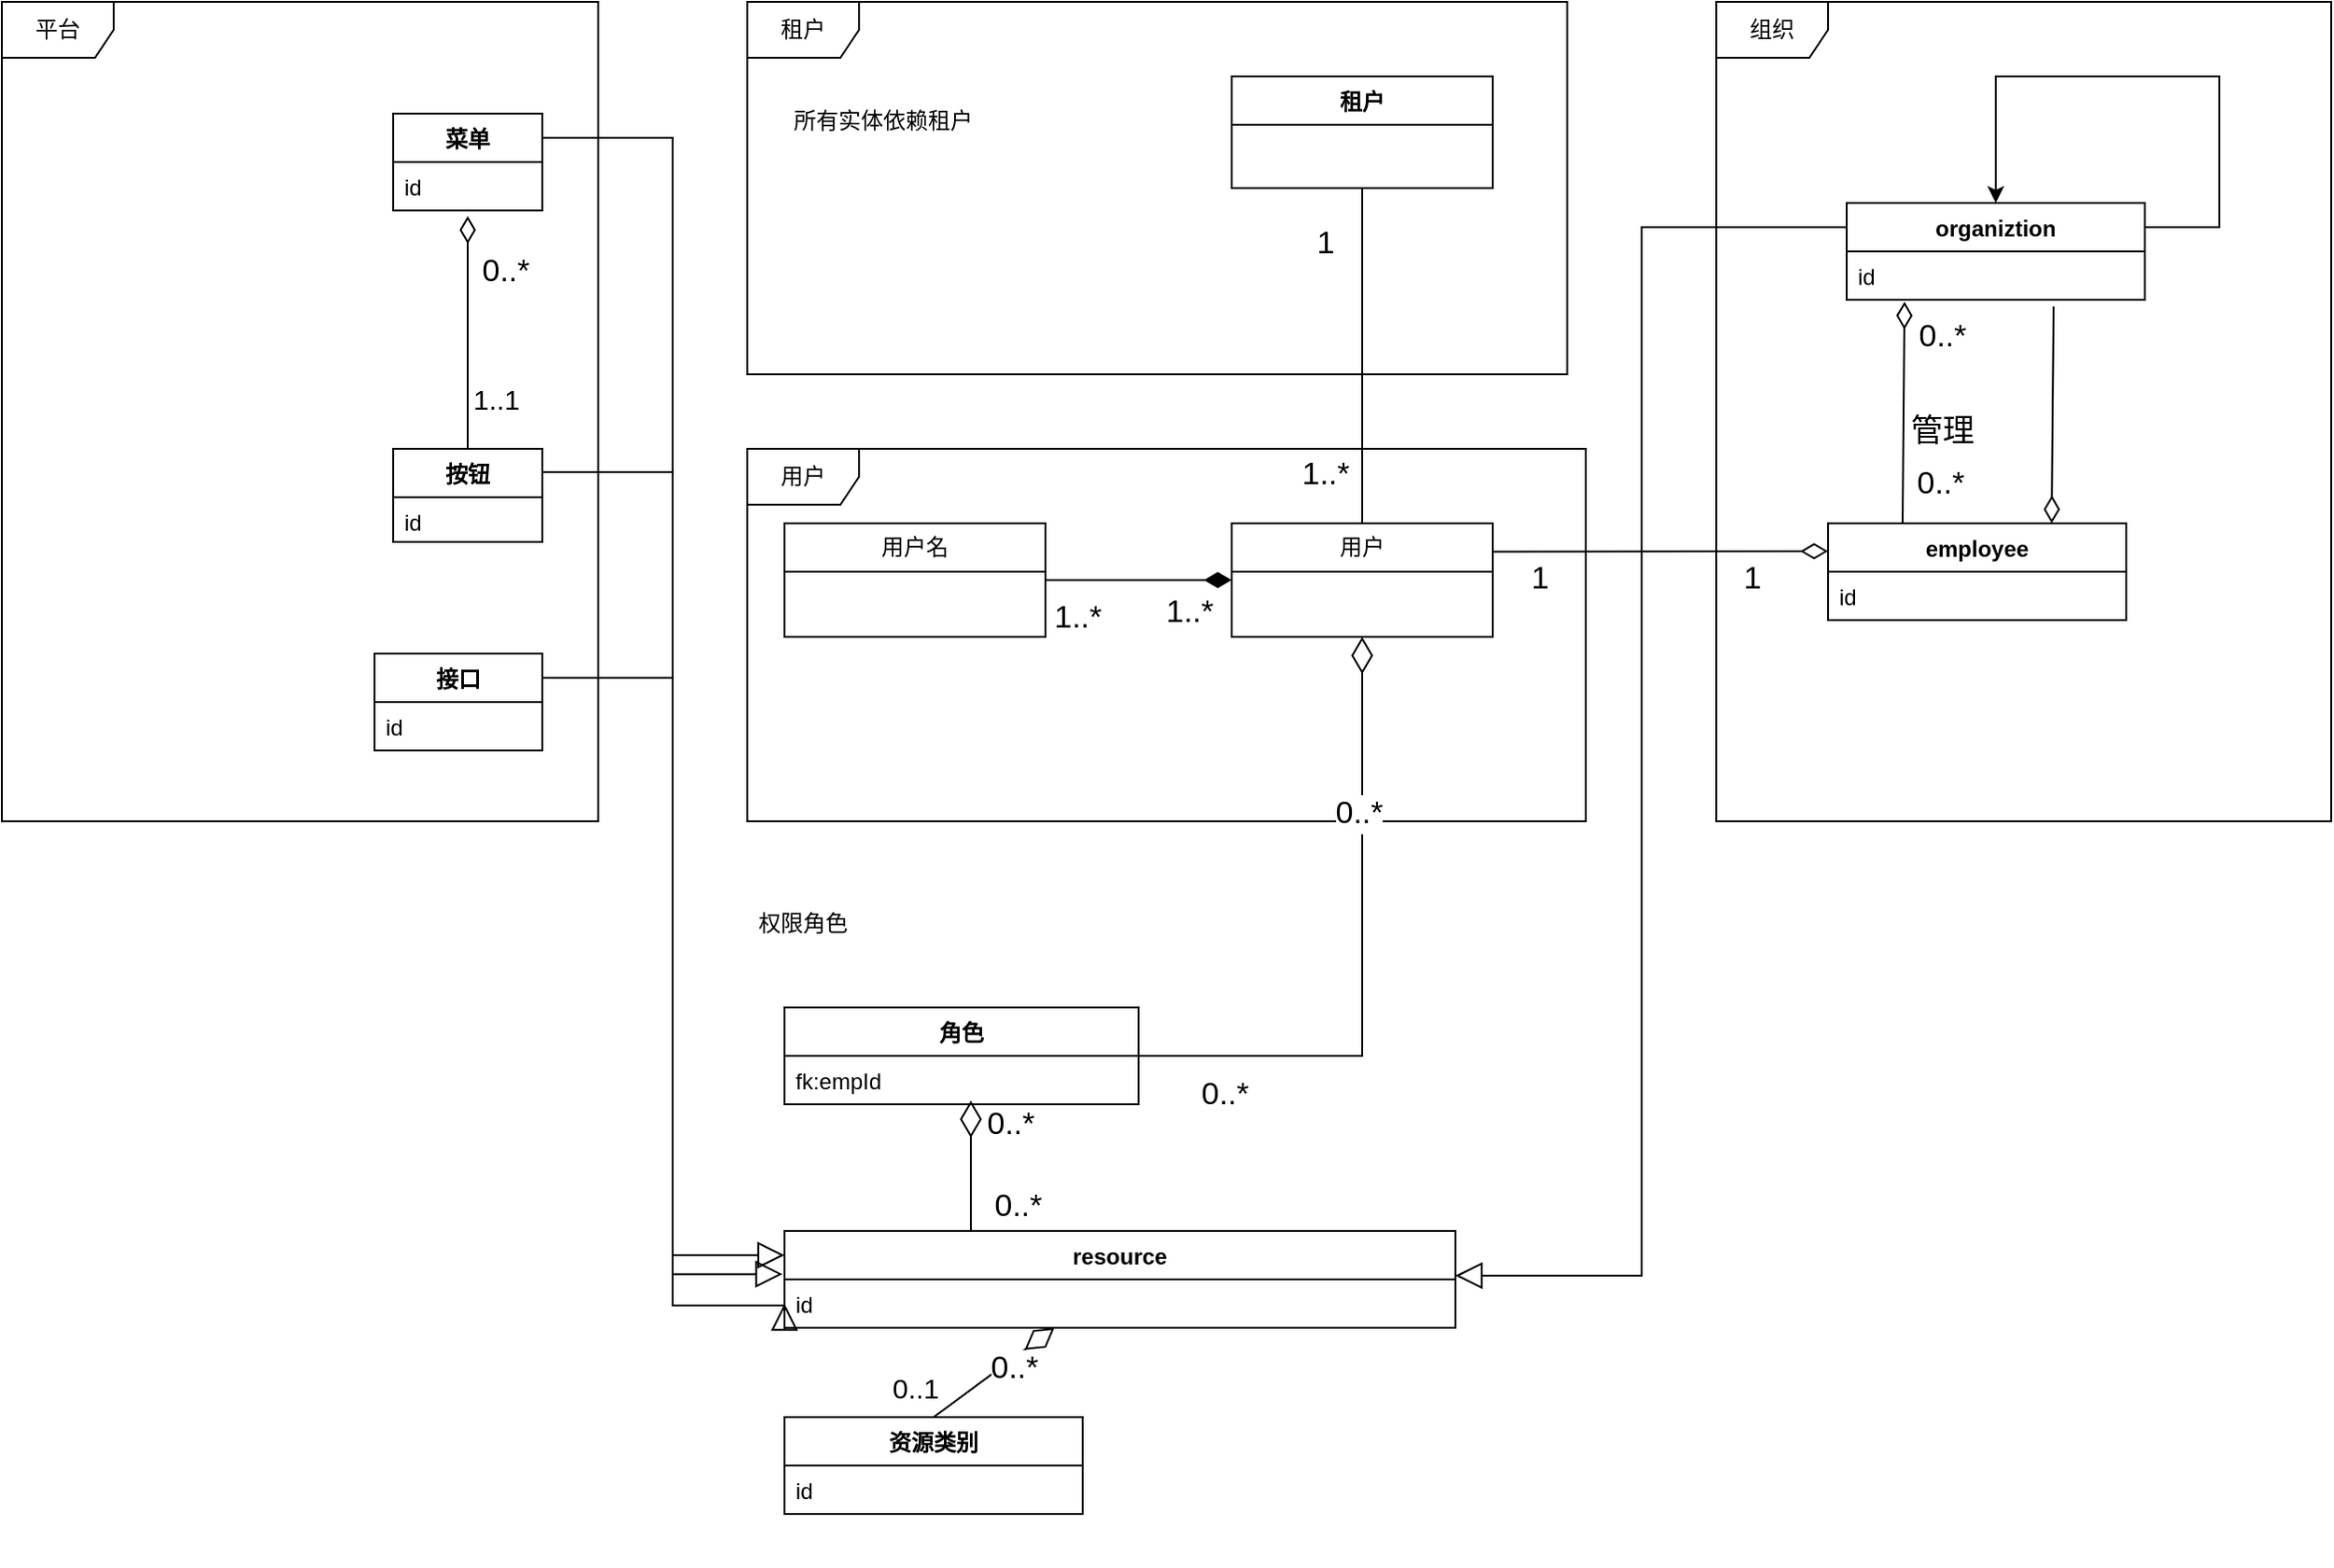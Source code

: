 <mxfile version="21.1.0" type="github">
  <diagram name="Page-1" id="c4acf3e9-155e-7222-9cf6-157b1a14988f">
    <mxGraphModel dx="2284" dy="1864" grid="1" gridSize="10" guides="1" tooltips="1" connect="1" arrows="1" fold="1" page="1" pageScale="1" pageWidth="850" pageHeight="1100" background="none" math="0" shadow="0">
      <root>
        <mxCell id="0" />
        <mxCell id="1" parent="0" />
        <mxCell id="0RFwIcLYO04Bj1ifUBIb-132" style="rounded=0;orthogonalLoop=1;jettySize=auto;html=1;exitX=0.25;exitY=0;exitDx=0;exitDy=0;endArrow=diamondThin;endFill=0;endSize=12;entryX=0.194;entryY=1.038;entryDx=0;entryDy=0;entryPerimeter=0;" parent="1" source="0RFwIcLYO04Bj1ifUBIb-25" target="0RFwIcLYO04Bj1ifUBIb-41" edge="1">
          <mxGeometry relative="1" as="geometry">
            <mxPoint x="620" y="-180" as="targetPoint" />
          </mxGeometry>
        </mxCell>
        <mxCell id="bzOQo8LtT85Y9c2L1Ar0-61" value="&lt;span style=&quot;font-size: 17px;&quot;&gt;管理&lt;/span&gt;" style="edgeLabel;html=1;align=center;verticalAlign=middle;resizable=0;points=[];" vertex="1" connectable="0" parent="0RFwIcLYO04Bj1ifUBIb-132">
          <mxGeometry x="0.306" y="-3" relative="1" as="geometry">
            <mxPoint x="17" y="28" as="offset" />
          </mxGeometry>
        </mxCell>
        <mxCell id="bzOQo8LtT85Y9c2L1Ar0-66" value="&lt;font style=&quot;font-size: 17px;&quot;&gt;0..*&lt;/font&gt;" style="edgeLabel;html=1;align=center;verticalAlign=middle;resizable=0;points=[];" vertex="1" connectable="0" parent="0RFwIcLYO04Bj1ifUBIb-132">
          <mxGeometry x="0.678" y="-1" relative="1" as="geometry">
            <mxPoint x="19" as="offset" />
          </mxGeometry>
        </mxCell>
        <mxCell id="bzOQo8LtT85Y9c2L1Ar0-67" value="&lt;font style=&quot;font-size: 17px;&quot;&gt;0..*&lt;/font&gt;" style="edgeLabel;html=1;align=center;verticalAlign=middle;resizable=0;points=[];" vertex="1" connectable="0" parent="0RFwIcLYO04Bj1ifUBIb-132">
          <mxGeometry x="-0.644" y="-5" relative="1" as="geometry">
            <mxPoint x="15" as="offset" />
          </mxGeometry>
        </mxCell>
        <mxCell id="0RFwIcLYO04Bj1ifUBIb-25" value="employee" style="swimlane;fontStyle=1;align=center;verticalAlign=top;childLayout=stackLayout;horizontal=1;startSize=26;horizontalStack=0;resizeParent=1;resizeParentMax=0;resizeLast=0;collapsible=1;marginBottom=0;whiteSpace=wrap;html=1;" parent="1" vertex="1">
          <mxGeometry x="580" width="160" height="52" as="geometry" />
        </mxCell>
        <mxCell id="0RFwIcLYO04Bj1ifUBIb-26" value="id" style="text;strokeColor=none;fillColor=none;align=left;verticalAlign=top;spacingLeft=4;spacingRight=4;overflow=hidden;rotatable=0;points=[[0,0.5],[1,0.5]];portConstraint=eastwest;whiteSpace=wrap;html=1;" parent="0RFwIcLYO04Bj1ifUBIb-25" vertex="1">
          <mxGeometry y="26" width="160" height="26" as="geometry" />
        </mxCell>
        <mxCell id="0RFwIcLYO04Bj1ifUBIb-29" value="租户" style="swimlane;fontStyle=1;align=center;verticalAlign=top;childLayout=stackLayout;horizontal=1;startSize=26;horizontalStack=0;resizeParent=1;resizeParentMax=0;resizeLast=0;collapsible=1;marginBottom=0;whiteSpace=wrap;html=1;" parent="1" vertex="1">
          <mxGeometry x="260" y="-240" width="140" height="60" as="geometry" />
        </mxCell>
        <mxCell id="0RFwIcLYO04Bj1ifUBIb-55" style="rounded=0;orthogonalLoop=1;jettySize=auto;html=1;exitX=0.694;exitY=1.138;exitDx=0;exitDy=0;exitPerimeter=0;entryX=0.75;entryY=0;entryDx=0;entryDy=0;endArrow=diamondThin;endFill=0;endSize=12;" parent="1" source="0RFwIcLYO04Bj1ifUBIb-41" target="0RFwIcLYO04Bj1ifUBIb-25" edge="1">
          <mxGeometry relative="1" as="geometry">
            <mxPoint x="675.04" y="-122.988" as="sourcePoint" />
            <mxPoint x="1180" y="170" as="targetPoint" />
          </mxGeometry>
        </mxCell>
        <mxCell id="bzOQo8LtT85Y9c2L1Ar0-63" style="rounded=0;orthogonalLoop=1;jettySize=auto;html=1;exitX=0;exitY=0.25;exitDx=0;exitDy=0;endArrow=block;endFill=0;endSize=12;edgeStyle=orthogonalEdgeStyle;" edge="1" parent="1" source="0RFwIcLYO04Bj1ifUBIb-40">
          <mxGeometry relative="1" as="geometry">
            <mxPoint x="380" y="404" as="targetPoint" />
            <Array as="points">
              <mxPoint x="480" y="-159" />
              <mxPoint x="480" y="404" />
            </Array>
          </mxGeometry>
        </mxCell>
        <mxCell id="0RFwIcLYO04Bj1ifUBIb-40" value="organiztion" style="swimlane;fontStyle=1;align=center;verticalAlign=top;childLayout=stackLayout;horizontal=1;startSize=26;horizontalStack=0;resizeParent=1;resizeParentMax=0;resizeLast=0;collapsible=1;marginBottom=0;whiteSpace=wrap;html=1;" parent="1" vertex="1">
          <mxGeometry x="590" y="-172" width="160" height="52" as="geometry" />
        </mxCell>
        <mxCell id="0RFwIcLYO04Bj1ifUBIb-41" value="id" style="text;strokeColor=none;fillColor=none;align=left;verticalAlign=top;spacingLeft=4;spacingRight=4;overflow=hidden;rotatable=0;points=[[0,0.5],[1,0.5]];portConstraint=eastwest;whiteSpace=wrap;html=1;" parent="0RFwIcLYO04Bj1ifUBIb-40" vertex="1">
          <mxGeometry y="26" width="160" height="26" as="geometry" />
        </mxCell>
        <mxCell id="0RFwIcLYO04Bj1ifUBIb-111" value="租户" style="shape=umlFrame;whiteSpace=wrap;html=1;pointerEvents=0;" parent="1" vertex="1">
          <mxGeometry y="-280" width="440" height="200" as="geometry" />
        </mxCell>
        <mxCell id="0RFwIcLYO04Bj1ifUBIb-113" value="组织" style="shape=umlFrame;whiteSpace=wrap;html=1;pointerEvents=0;" parent="1" vertex="1">
          <mxGeometry x="520" y="-280" width="330" height="440" as="geometry" />
        </mxCell>
        <mxCell id="bzOQo8LtT85Y9c2L1Ar0-2" value="&lt;h1&gt;&lt;span style=&quot;background-color: initial; font-size: 12px; font-weight: normal;&quot;&gt;所有实体依赖租户&lt;/span&gt;&lt;br&gt;&lt;/h1&gt;" style="text;html=1;strokeColor=none;fillColor=none;spacing=5;spacingTop=-20;whiteSpace=wrap;overflow=hidden;rounded=0;" vertex="1" parent="1">
          <mxGeometry x="20" y="-240" width="190" height="120" as="geometry" />
        </mxCell>
        <mxCell id="bzOQo8LtT85Y9c2L1Ar0-4" value="用户" style="shape=umlFrame;whiteSpace=wrap;html=1;pointerEvents=0;" vertex="1" parent="1">
          <mxGeometry y="-40" width="450" height="200" as="geometry" />
        </mxCell>
        <mxCell id="bzOQo8LtT85Y9c2L1Ar0-16" value="用户名" style="swimlane;fontStyle=0;childLayout=stackLayout;horizontal=1;startSize=26;fillColor=none;horizontalStack=0;resizeParent=1;resizeParentMax=0;resizeLast=0;collapsible=1;marginBottom=0;whiteSpace=wrap;html=1;" vertex="1" parent="1">
          <mxGeometry x="20" width="140" height="61" as="geometry" />
        </mxCell>
        <mxCell id="bzOQo8LtT85Y9c2L1Ar0-21" style="rounded=0;orthogonalLoop=1;jettySize=auto;html=1;exitX=0.5;exitY=0;exitDx=0;exitDy=0;endArrow=none;endFill=0;startArrow=none;startFill=0;strokeWidth=1;targetPerimeterSpacing=0;endSize=12;startSize=12;entryX=0.5;entryY=1;entryDx=0;entryDy=0;" edge="1" parent="1" source="bzOQo8LtT85Y9c2L1Ar0-20" target="0RFwIcLYO04Bj1ifUBIb-29">
          <mxGeometry relative="1" as="geometry">
            <mxPoint x="50" y="-190" as="targetPoint" />
          </mxGeometry>
        </mxCell>
        <mxCell id="bzOQo8LtT85Y9c2L1Ar0-22" value="&lt;font style=&quot;font-size: 17px;&quot;&gt;1&lt;/font&gt;" style="edgeLabel;html=1;align=center;verticalAlign=middle;resizable=0;points=[];" vertex="1" connectable="0" parent="bzOQo8LtT85Y9c2L1Ar0-21">
          <mxGeometry x="0.743" y="3" relative="1" as="geometry">
            <mxPoint x="-17" y="7" as="offset" />
          </mxGeometry>
        </mxCell>
        <mxCell id="bzOQo8LtT85Y9c2L1Ar0-24" value="&lt;font style=&quot;font-size: 17px;&quot;&gt;1..*&lt;/font&gt;" style="edgeLabel;html=1;align=center;verticalAlign=middle;resizable=0;points=[];" vertex="1" connectable="0" parent="bzOQo8LtT85Y9c2L1Ar0-21">
          <mxGeometry x="-0.71" y="1" relative="1" as="geometry">
            <mxPoint x="-19" as="offset" />
          </mxGeometry>
        </mxCell>
        <mxCell id="bzOQo8LtT85Y9c2L1Ar0-25" style="rounded=0;orthogonalLoop=1;jettySize=auto;html=1;exitX=0;exitY=0.5;exitDx=0;exitDy=0;entryX=1;entryY=0.5;entryDx=0;entryDy=0;startArrow=diamondThin;startFill=1;endSize=12;startSize=12;endArrow=none;endFill=0;" edge="1" parent="1" source="bzOQo8LtT85Y9c2L1Ar0-20" target="bzOQo8LtT85Y9c2L1Ar0-16">
          <mxGeometry relative="1" as="geometry" />
        </mxCell>
        <mxCell id="bzOQo8LtT85Y9c2L1Ar0-27" value="&lt;font style=&quot;font-size: 17px;&quot;&gt;1..*&lt;/font&gt;" style="edgeLabel;html=1;align=center;verticalAlign=middle;resizable=0;points=[];" vertex="1" connectable="0" parent="bzOQo8LtT85Y9c2L1Ar0-25">
          <mxGeometry x="-0.643" y="-2" relative="1" as="geometry">
            <mxPoint x="-5" y="19" as="offset" />
          </mxGeometry>
        </mxCell>
        <mxCell id="bzOQo8LtT85Y9c2L1Ar0-28" value="&lt;font style=&quot;font-size: 17px;&quot;&gt;1..*&lt;/font&gt;" style="edgeLabel;html=1;align=center;verticalAlign=middle;resizable=0;points=[];" vertex="1" connectable="0" parent="bzOQo8LtT85Y9c2L1Ar0-25">
          <mxGeometry x="0.657" y="-4" relative="1" as="geometry">
            <mxPoint y="24" as="offset" />
          </mxGeometry>
        </mxCell>
        <mxCell id="bzOQo8LtT85Y9c2L1Ar0-62" style="rounded=0;orthogonalLoop=1;jettySize=auto;html=1;exitX=1;exitY=0.25;exitDx=0;exitDy=0;endArrow=diamondThin;endFill=0;endSize=12;" edge="1" parent="1" source="bzOQo8LtT85Y9c2L1Ar0-20">
          <mxGeometry relative="1" as="geometry">
            <mxPoint x="580" y="15" as="targetPoint" />
          </mxGeometry>
        </mxCell>
        <mxCell id="bzOQo8LtT85Y9c2L1Ar0-68" value="&lt;font style=&quot;font-size: 17px;&quot;&gt;1&lt;/font&gt;" style="edgeLabel;html=1;align=center;verticalAlign=middle;resizable=0;points=[];" vertex="1" connectable="0" parent="bzOQo8LtT85Y9c2L1Ar0-62">
          <mxGeometry x="-0.702" y="-4" relative="1" as="geometry">
            <mxPoint x="-2" y="11" as="offset" />
          </mxGeometry>
        </mxCell>
        <mxCell id="bzOQo8LtT85Y9c2L1Ar0-69" value="&lt;font style=&quot;font-size: 17px;&quot;&gt;1&lt;/font&gt;" style="edgeLabel;html=1;align=center;verticalAlign=middle;resizable=0;points=[];" vertex="1" connectable="0" parent="bzOQo8LtT85Y9c2L1Ar0-62">
          <mxGeometry x="0.545" y="1" relative="1" as="geometry">
            <mxPoint y="16" as="offset" />
          </mxGeometry>
        </mxCell>
        <mxCell id="bzOQo8LtT85Y9c2L1Ar0-20" value="用户" style="swimlane;fontStyle=0;childLayout=stackLayout;horizontal=1;startSize=26;fillColor=none;horizontalStack=0;resizeParent=1;resizeParentMax=0;resizeLast=0;collapsible=1;marginBottom=0;whiteSpace=wrap;html=1;" vertex="1" parent="1">
          <mxGeometry x="260" width="140" height="61" as="geometry" />
        </mxCell>
        <mxCell id="bzOQo8LtT85Y9c2L1Ar0-29" value="角色" style="swimlane;fontStyle=1;align=center;verticalAlign=top;childLayout=stackLayout;horizontal=1;startSize=26;horizontalStack=0;resizeParent=1;resizeParentMax=0;resizeLast=0;collapsible=1;marginBottom=0;whiteSpace=wrap;html=1;" vertex="1" parent="1">
          <mxGeometry x="20" y="260" width="190" height="52" as="geometry" />
        </mxCell>
        <mxCell id="bzOQo8LtT85Y9c2L1Ar0-32" value="fk:empId" style="text;strokeColor=none;fillColor=none;align=left;verticalAlign=top;spacingLeft=4;spacingRight=4;overflow=hidden;rotatable=0;points=[[0,0.5],[1,0.5]];portConstraint=eastwest;whiteSpace=wrap;html=1;" vertex="1" parent="bzOQo8LtT85Y9c2L1Ar0-29">
          <mxGeometry y="26" width="190" height="26" as="geometry" />
        </mxCell>
        <mxCell id="bzOQo8LtT85Y9c2L1Ar0-55" style="rounded=0;orthogonalLoop=1;jettySize=auto;html=1;endArrow=diamondThin;endFill=0;startSize=17;endSize=17;" edge="1" parent="1">
          <mxGeometry relative="1" as="geometry">
            <mxPoint x="120" y="380" as="sourcePoint" />
            <mxPoint x="120" y="310" as="targetPoint" />
          </mxGeometry>
        </mxCell>
        <mxCell id="bzOQo8LtT85Y9c2L1Ar0-58" value="&lt;font style=&quot;font-size: 17px;&quot;&gt;0..*&lt;/font&gt;" style="edgeLabel;html=1;align=center;verticalAlign=middle;resizable=0;points=[];" vertex="1" connectable="0" parent="bzOQo8LtT85Y9c2L1Ar0-55">
          <mxGeometry x="0.626" y="-2" relative="1" as="geometry">
            <mxPoint x="19" as="offset" />
          </mxGeometry>
        </mxCell>
        <mxCell id="bzOQo8LtT85Y9c2L1Ar0-60" value="&lt;font style=&quot;font-size: 17px;&quot;&gt;0..*&lt;/font&gt;" style="edgeLabel;html=1;align=center;verticalAlign=middle;resizable=0;points=[];" vertex="1" connectable="0" parent="bzOQo8LtT85Y9c2L1Ar0-55">
          <mxGeometry x="-0.614" y="-3" relative="1" as="geometry">
            <mxPoint x="22" as="offset" />
          </mxGeometry>
        </mxCell>
        <mxCell id="bzOQo8LtT85Y9c2L1Ar0-33" value="resource" style="swimlane;fontStyle=1;align=center;verticalAlign=top;childLayout=stackLayout;horizontal=1;startSize=26;horizontalStack=0;resizeParent=1;resizeParentMax=0;resizeLast=0;collapsible=1;marginBottom=0;whiteSpace=wrap;html=1;" vertex="1" parent="1">
          <mxGeometry x="20" y="380" width="360" height="52" as="geometry" />
        </mxCell>
        <mxCell id="bzOQo8LtT85Y9c2L1Ar0-34" value="id" style="text;strokeColor=none;fillColor=none;align=left;verticalAlign=top;spacingLeft=4;spacingRight=4;overflow=hidden;rotatable=0;points=[[0,0.5],[1,0.5]];portConstraint=eastwest;whiteSpace=wrap;html=1;" vertex="1" parent="bzOQo8LtT85Y9c2L1Ar0-33">
          <mxGeometry y="26" width="360" height="26" as="geometry" />
        </mxCell>
        <mxCell id="bzOQo8LtT85Y9c2L1Ar0-45" value="权限角色" style="shape=umlFrame;whiteSpace=wrap;html=1;pointerEvents=0;strokeColor=none;" vertex="1" parent="1">
          <mxGeometry y="200" width="440" height="360" as="geometry" />
        </mxCell>
        <mxCell id="bzOQo8LtT85Y9c2L1Ar0-48" style="rounded=0;orthogonalLoop=1;jettySize=auto;html=1;entryX=0.5;entryY=1;entryDx=0;entryDy=0;endArrow=diamondThin;endFill=0;strokeWidth=1;endSize=17;edgeStyle=orthogonalEdgeStyle;" edge="1" parent="1" source="bzOQo8LtT85Y9c2L1Ar0-29" target="bzOQo8LtT85Y9c2L1Ar0-20">
          <mxGeometry relative="1" as="geometry" />
        </mxCell>
        <mxCell id="bzOQo8LtT85Y9c2L1Ar0-49" value="&lt;font style=&quot;font-size: 17px;&quot;&gt;0..*&lt;/font&gt;" style="edgeLabel;html=1;align=center;verticalAlign=middle;resizable=0;points=[];" vertex="1" connectable="0" parent="bzOQo8LtT85Y9c2L1Ar0-48">
          <mxGeometry x="0.596" y="2" relative="1" as="geometry">
            <mxPoint y="25" as="offset" />
          </mxGeometry>
        </mxCell>
        <mxCell id="bzOQo8LtT85Y9c2L1Ar0-50" value="&lt;font style=&quot;font-size: 17px;&quot;&gt;0..*&lt;/font&gt;" style="edgeLabel;html=1;align=center;verticalAlign=middle;resizable=0;points=[];" vertex="1" connectable="0" parent="bzOQo8LtT85Y9c2L1Ar0-48">
          <mxGeometry x="-0.715" y="2" relative="1" as="geometry">
            <mxPoint x="-3" y="23" as="offset" />
          </mxGeometry>
        </mxCell>
        <mxCell id="bzOQo8LtT85Y9c2L1Ar0-53" style="rounded=0;orthogonalLoop=1;jettySize=auto;html=1;exitX=0.5;exitY=0;exitDx=0;exitDy=0;endArrow=diamondThin;endFill=0;endSize=17;" edge="1" parent="1" source="bzOQo8LtT85Y9c2L1Ar0-51" target="bzOQo8LtT85Y9c2L1Ar0-33">
          <mxGeometry relative="1" as="geometry" />
        </mxCell>
        <mxCell id="bzOQo8LtT85Y9c2L1Ar0-56" value="&lt;font style=&quot;font-size: 17px;&quot;&gt;0..*&lt;/font&gt;" style="edgeLabel;html=1;align=center;verticalAlign=middle;resizable=0;points=[];" vertex="1" connectable="0" parent="bzOQo8LtT85Y9c2L1Ar0-53">
          <mxGeometry x="0.831" y="3" relative="1" as="geometry">
            <mxPoint x="-15" y="20" as="offset" />
          </mxGeometry>
        </mxCell>
        <mxCell id="bzOQo8LtT85Y9c2L1Ar0-57" value="&lt;font style=&quot;font-size: 15px;&quot;&gt;0..1&lt;/font&gt;" style="edgeLabel;html=1;align=center;verticalAlign=middle;resizable=0;points=[];" vertex="1" connectable="0" parent="bzOQo8LtT85Y9c2L1Ar0-53">
          <mxGeometry x="-0.714" y="3" relative="1" as="geometry">
            <mxPoint x="-18" y="-7" as="offset" />
          </mxGeometry>
        </mxCell>
        <mxCell id="bzOQo8LtT85Y9c2L1Ar0-51" value="资源类别" style="swimlane;fontStyle=1;align=center;verticalAlign=top;childLayout=stackLayout;horizontal=1;startSize=26;horizontalStack=0;resizeParent=1;resizeParentMax=0;resizeLast=0;collapsible=1;marginBottom=0;whiteSpace=wrap;html=1;" vertex="1" parent="1">
          <mxGeometry x="20" y="480" width="160" height="52" as="geometry">
            <mxRectangle x="760" y="-120" width="90" height="30" as="alternateBounds" />
          </mxGeometry>
        </mxCell>
        <mxCell id="bzOQo8LtT85Y9c2L1Ar0-52" value="id" style="text;strokeColor=none;fillColor=none;align=left;verticalAlign=top;spacingLeft=4;spacingRight=4;overflow=hidden;rotatable=0;points=[[0,0.5],[1,0.5]];portConstraint=eastwest;whiteSpace=wrap;html=1;" vertex="1" parent="bzOQo8LtT85Y9c2L1Ar0-51">
          <mxGeometry y="26" width="160" height="26" as="geometry" />
        </mxCell>
        <mxCell id="bzOQo8LtT85Y9c2L1Ar0-91" style="edgeStyle=orthogonalEdgeStyle;rounded=0;orthogonalLoop=1;jettySize=auto;html=1;exitX=1;exitY=0.25;exitDx=0;exitDy=0;endArrow=block;endFill=0;endSize=12;entryX=0;entryY=0.5;entryDx=0;entryDy=0;" edge="1" parent="1" source="bzOQo8LtT85Y9c2L1Ar0-77" target="bzOQo8LtT85Y9c2L1Ar0-34">
          <mxGeometry relative="1" as="geometry">
            <Array as="points">
              <mxPoint x="-40" y="-207" />
              <mxPoint x="-40" y="420" />
            </Array>
          </mxGeometry>
        </mxCell>
        <mxCell id="bzOQo8LtT85Y9c2L1Ar0-77" value="菜单" style="swimlane;fontStyle=1;align=center;verticalAlign=top;childLayout=stackLayout;horizontal=1;startSize=26;horizontalStack=0;resizeParent=1;resizeParentMax=0;resizeLast=0;collapsible=1;marginBottom=0;whiteSpace=wrap;html=1;" vertex="1" parent="1">
          <mxGeometry x="-190" y="-220" width="80" height="52" as="geometry" />
        </mxCell>
        <mxCell id="bzOQo8LtT85Y9c2L1Ar0-78" value="id" style="text;strokeColor=none;fillColor=none;align=left;verticalAlign=top;spacingLeft=4;spacingRight=4;overflow=hidden;rotatable=0;points=[[0,0.5],[1,0.5]];portConstraint=eastwest;whiteSpace=wrap;html=1;" vertex="1" parent="bzOQo8LtT85Y9c2L1Ar0-77">
          <mxGeometry y="26" width="80" height="26" as="geometry" />
        </mxCell>
        <mxCell id="bzOQo8LtT85Y9c2L1Ar0-79" value="平台" style="shape=umlFrame;whiteSpace=wrap;html=1;pointerEvents=0;" vertex="1" parent="1">
          <mxGeometry x="-400" y="-280" width="320" height="440" as="geometry" />
        </mxCell>
        <mxCell id="bzOQo8LtT85Y9c2L1Ar0-85" style="edgeStyle=orthogonalEdgeStyle;rounded=0;orthogonalLoop=1;jettySize=auto;html=1;exitX=1;exitY=0.25;exitDx=0;exitDy=0;entryX=-0.003;entryY=-0.108;entryDx=0;entryDy=0;endArrow=block;endFill=0;endSize=12;entryPerimeter=0;" edge="1" parent="1" source="bzOQo8LtT85Y9c2L1Ar0-81" target="bzOQo8LtT85Y9c2L1Ar0-34">
          <mxGeometry relative="1" as="geometry">
            <Array as="points">
              <mxPoint x="-40" y="83" />
              <mxPoint x="-40" y="403" />
            </Array>
          </mxGeometry>
        </mxCell>
        <mxCell id="bzOQo8LtT85Y9c2L1Ar0-81" value="接口" style="swimlane;fontStyle=1;align=center;verticalAlign=top;childLayout=stackLayout;horizontal=1;startSize=26;horizontalStack=0;resizeParent=1;resizeParentMax=0;resizeLast=0;collapsible=1;marginBottom=0;whiteSpace=wrap;html=1;" vertex="1" parent="1">
          <mxGeometry x="-200" y="70" width="90" height="52" as="geometry" />
        </mxCell>
        <mxCell id="bzOQo8LtT85Y9c2L1Ar0-82" value="id" style="text;strokeColor=none;fillColor=none;align=left;verticalAlign=top;spacingLeft=4;spacingRight=4;overflow=hidden;rotatable=0;points=[[0,0.5],[1,0.5]];portConstraint=eastwest;whiteSpace=wrap;html=1;" vertex="1" parent="bzOQo8LtT85Y9c2L1Ar0-81">
          <mxGeometry y="26" width="90" height="26" as="geometry" />
        </mxCell>
        <mxCell id="bzOQo8LtT85Y9c2L1Ar0-86" style="rounded=0;orthogonalLoop=1;jettySize=auto;html=1;exitX=0.5;exitY=0;exitDx=0;exitDy=0;entryX=0.5;entryY=1.115;entryDx=0;entryDy=0;entryPerimeter=0;endArrow=diamondThin;endFill=0;endSize=12;" edge="1" parent="1" source="bzOQo8LtT85Y9c2L1Ar0-83" target="bzOQo8LtT85Y9c2L1Ar0-78">
          <mxGeometry relative="1" as="geometry" />
        </mxCell>
        <mxCell id="bzOQo8LtT85Y9c2L1Ar0-88" value="&lt;font style=&quot;font-size: 15px;&quot;&gt;1..1&lt;/font&gt;" style="edgeLabel;html=1;align=center;verticalAlign=middle;resizable=0;points=[];" vertex="1" connectable="0" parent="bzOQo8LtT85Y9c2L1Ar0-86">
          <mxGeometry x="-0.518" y="1" relative="1" as="geometry">
            <mxPoint x="16" y="3" as="offset" />
          </mxGeometry>
        </mxCell>
        <mxCell id="bzOQo8LtT85Y9c2L1Ar0-90" value="&lt;font style=&quot;font-size: 17px;&quot;&gt;0..*&lt;/font&gt;" style="edgeLabel;html=1;align=center;verticalAlign=middle;resizable=0;points=[];" vertex="1" connectable="0" parent="bzOQo8LtT85Y9c2L1Ar0-86">
          <mxGeometry x="0.577" relative="1" as="geometry">
            <mxPoint x="20" y="3" as="offset" />
          </mxGeometry>
        </mxCell>
        <mxCell id="bzOQo8LtT85Y9c2L1Ar0-92" style="rounded=0;orthogonalLoop=1;jettySize=auto;html=1;exitX=1;exitY=0.25;exitDx=0;exitDy=0;entryX=0;entryY=0.25;entryDx=0;entryDy=0;endArrow=block;endFill=0;endSize=12;edgeStyle=orthogonalEdgeStyle;" edge="1" parent="1" source="bzOQo8LtT85Y9c2L1Ar0-83" target="bzOQo8LtT85Y9c2L1Ar0-33">
          <mxGeometry relative="1" as="geometry">
            <Array as="points">
              <mxPoint x="-40" y="-27" />
              <mxPoint x="-40" y="393" />
            </Array>
          </mxGeometry>
        </mxCell>
        <mxCell id="bzOQo8LtT85Y9c2L1Ar0-83" value="按钮" style="swimlane;fontStyle=1;align=center;verticalAlign=top;childLayout=stackLayout;horizontal=1;startSize=26;horizontalStack=0;resizeParent=1;resizeParentMax=0;resizeLast=0;collapsible=1;marginBottom=0;whiteSpace=wrap;html=1;" vertex="1" parent="1">
          <mxGeometry x="-190" y="-40" width="80" height="50" as="geometry" />
        </mxCell>
        <mxCell id="bzOQo8LtT85Y9c2L1Ar0-84" value="id" style="text;strokeColor=none;fillColor=none;align=left;verticalAlign=top;spacingLeft=4;spacingRight=4;overflow=hidden;rotatable=0;points=[[0,0.5],[1,0.5]];portConstraint=eastwest;whiteSpace=wrap;html=1;" vertex="1" parent="bzOQo8LtT85Y9c2L1Ar0-83">
          <mxGeometry y="26" width="80" height="24" as="geometry" />
        </mxCell>
        <mxCell id="bzOQo8LtT85Y9c2L1Ar0-95" style="edgeStyle=orthogonalEdgeStyle;rounded=0;orthogonalLoop=1;jettySize=auto;html=1;exitX=1;exitY=0.25;exitDx=0;exitDy=0;entryX=0.5;entryY=0;entryDx=0;entryDy=0;" edge="1" parent="1" source="0RFwIcLYO04Bj1ifUBIb-40" target="0RFwIcLYO04Bj1ifUBIb-40">
          <mxGeometry relative="1" as="geometry">
            <Array as="points">
              <mxPoint x="790" y="-159" />
              <mxPoint x="790" y="-240" />
              <mxPoint x="670" y="-240" />
            </Array>
          </mxGeometry>
        </mxCell>
      </root>
    </mxGraphModel>
  </diagram>
</mxfile>

